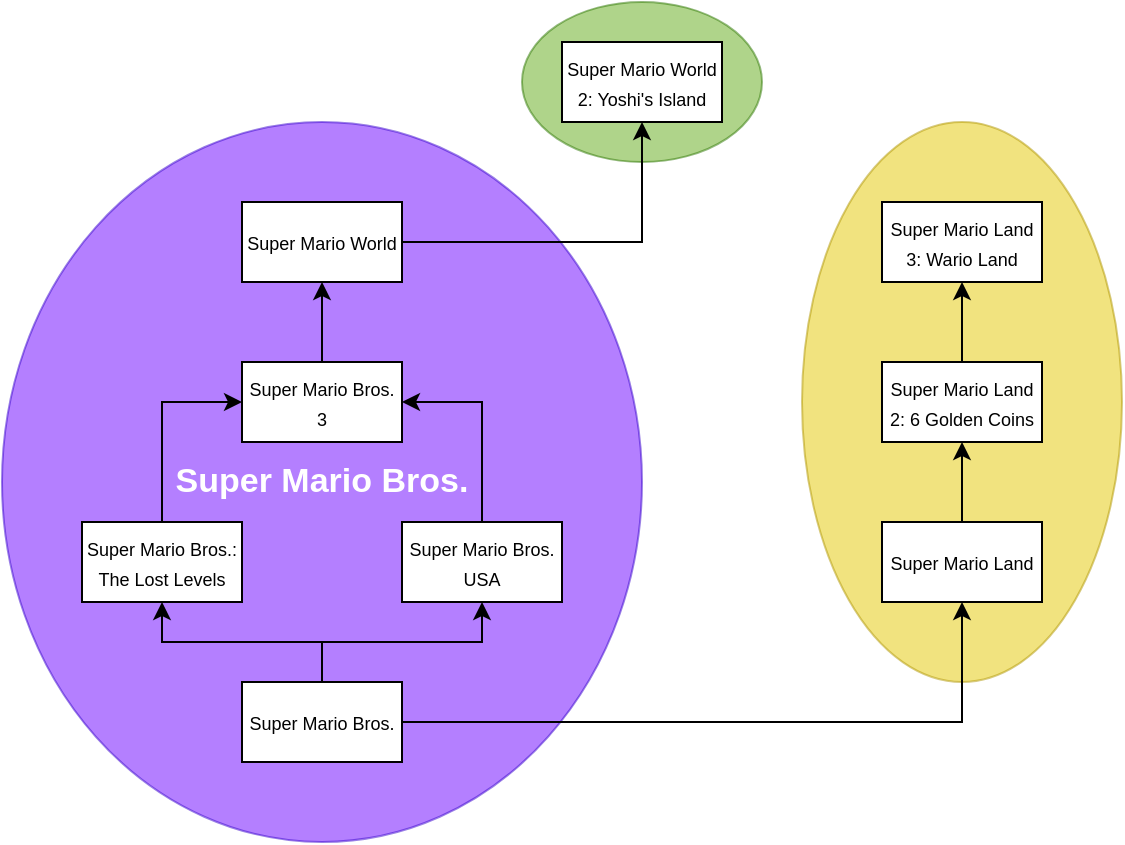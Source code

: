 <mxfile version="24.7.7">
  <diagram id="3228e29e-7158-1315-38df-8450db1d8a1d" name="Page-1">
    <mxGraphModel dx="1105" dy="546" grid="1" gridSize="10" guides="1" tooltips="1" connect="1" arrows="1" fold="1" page="1" pageScale="1" pageWidth="1169" pageHeight="827" background="none" math="0" shadow="0">
      <root>
        <mxCell id="0" />
        <mxCell id="1" parent="0" />
        <mxCell id="EU3ODfeAd3cBC0UywG_T-21719" value="" style="ellipse;whiteSpace=wrap;html=1;fillColor=#e3c800;fontColor=#000000;strokeColor=#B09500;opacity=50;" vertex="1" parent="1">
          <mxGeometry x="840" y="120" width="160" height="280" as="geometry" />
        </mxCell>
        <mxCell id="EU3ODfeAd3cBC0UywG_T-21710" value="" style="ellipse;whiteSpace=wrap;html=1;fillColor=#60a917;fontColor=#ffffff;strokeColor=#2D7600;opacity=50;" vertex="1" parent="1">
          <mxGeometry x="700" y="60" width="120" height="80" as="geometry" />
        </mxCell>
        <mxCell id="EU3ODfeAd3cBC0UywG_T-21694" value="&lt;b&gt;&lt;font style=&quot;font-size: 17px;&quot;&gt;Super Mario Bros.&lt;/font&gt;&lt;/b&gt;" style="ellipse;whiteSpace=wrap;html=1;fillColor=#6a00ff;strokeColor=#3700CC;fillOpacity=100;opacity=50;fontColor=#ffffff;" vertex="1" parent="1">
          <mxGeometry x="440" y="120" width="320" height="360" as="geometry" />
        </mxCell>
        <mxCell id="EU3ODfeAd3cBC0UywG_T-21705" style="edgeStyle=orthogonalEdgeStyle;rounded=0;orthogonalLoop=1;jettySize=auto;html=1;entryX=0;entryY=0.5;entryDx=0;entryDy=0;" edge="1" parent="1" source="EU3ODfeAd3cBC0UywG_T-21695" target="EU3ODfeAd3cBC0UywG_T-21698">
          <mxGeometry relative="1" as="geometry" />
        </mxCell>
        <mxCell id="EU3ODfeAd3cBC0UywG_T-21695" value="&lt;font style=&quot;font-size: 9px;&quot;&gt;Super Mario Bros.: The Lost Levels&lt;/font&gt;" style="rounded=0;whiteSpace=wrap;html=1;" vertex="1" parent="1">
          <mxGeometry x="480" y="320" width="80" height="40" as="geometry" />
        </mxCell>
        <mxCell id="EU3ODfeAd3cBC0UywG_T-21702" style="edgeStyle=orthogonalEdgeStyle;rounded=0;orthogonalLoop=1;jettySize=auto;html=1;entryX=0.5;entryY=1;entryDx=0;entryDy=0;" edge="1" parent="1" source="EU3ODfeAd3cBC0UywG_T-21696" target="EU3ODfeAd3cBC0UywG_T-21697">
          <mxGeometry relative="1" as="geometry" />
        </mxCell>
        <mxCell id="EU3ODfeAd3cBC0UywG_T-21703" style="edgeStyle=orthogonalEdgeStyle;rounded=0;orthogonalLoop=1;jettySize=auto;html=1;entryX=0.5;entryY=1;entryDx=0;entryDy=0;" edge="1" parent="1" source="EU3ODfeAd3cBC0UywG_T-21696" target="EU3ODfeAd3cBC0UywG_T-21695">
          <mxGeometry relative="1" as="geometry" />
        </mxCell>
        <mxCell id="EU3ODfeAd3cBC0UywG_T-21715" style="edgeStyle=orthogonalEdgeStyle;rounded=0;orthogonalLoop=1;jettySize=auto;html=1;entryX=0.5;entryY=1;entryDx=0;entryDy=0;" edge="1" parent="1" source="EU3ODfeAd3cBC0UywG_T-21696" target="EU3ODfeAd3cBC0UywG_T-21711">
          <mxGeometry relative="1" as="geometry" />
        </mxCell>
        <mxCell id="EU3ODfeAd3cBC0UywG_T-21696" value="&lt;font style=&quot;font-size: 9px;&quot;&gt;Super Mario Bros.&lt;/font&gt;" style="rounded=0;whiteSpace=wrap;html=1;" vertex="1" parent="1">
          <mxGeometry x="560" y="400" width="80" height="40" as="geometry" />
        </mxCell>
        <mxCell id="EU3ODfeAd3cBC0UywG_T-21704" style="edgeStyle=orthogonalEdgeStyle;rounded=0;orthogonalLoop=1;jettySize=auto;html=1;entryX=1;entryY=0.5;entryDx=0;entryDy=0;" edge="1" parent="1" source="EU3ODfeAd3cBC0UywG_T-21697" target="EU3ODfeAd3cBC0UywG_T-21698">
          <mxGeometry relative="1" as="geometry">
            <Array as="points">
              <mxPoint x="680" y="260" />
            </Array>
          </mxGeometry>
        </mxCell>
        <mxCell id="EU3ODfeAd3cBC0UywG_T-21697" value="&lt;font style=&quot;font-size: 9px;&quot;&gt;Super Mario Bros. USA&lt;/font&gt;" style="rounded=0;whiteSpace=wrap;html=1;" vertex="1" parent="1">
          <mxGeometry x="640" y="320" width="80" height="40" as="geometry" />
        </mxCell>
        <mxCell id="EU3ODfeAd3cBC0UywG_T-21706" style="edgeStyle=orthogonalEdgeStyle;rounded=0;orthogonalLoop=1;jettySize=auto;html=1;entryX=0.5;entryY=1;entryDx=0;entryDy=0;" edge="1" parent="1" source="EU3ODfeAd3cBC0UywG_T-21698" target="EU3ODfeAd3cBC0UywG_T-21699">
          <mxGeometry relative="1" as="geometry" />
        </mxCell>
        <mxCell id="EU3ODfeAd3cBC0UywG_T-21698" value="&lt;font style=&quot;font-size: 9px;&quot;&gt;Super Mario Bros. 3&lt;/font&gt;" style="rounded=0;whiteSpace=wrap;html=1;" vertex="1" parent="1">
          <mxGeometry x="560" y="240" width="80" height="40" as="geometry" />
        </mxCell>
        <mxCell id="EU3ODfeAd3cBC0UywG_T-21709" style="edgeStyle=orthogonalEdgeStyle;rounded=0;orthogonalLoop=1;jettySize=auto;html=1;entryX=0.5;entryY=1;entryDx=0;entryDy=0;" edge="1" parent="1" source="EU3ODfeAd3cBC0UywG_T-21699" target="EU3ODfeAd3cBC0UywG_T-21708">
          <mxGeometry relative="1" as="geometry" />
        </mxCell>
        <mxCell id="EU3ODfeAd3cBC0UywG_T-21699" value="&lt;font style=&quot;font-size: 9px;&quot;&gt;Super Mario World&lt;br&gt;&lt;/font&gt;" style="rounded=0;whiteSpace=wrap;html=1;" vertex="1" parent="1">
          <mxGeometry x="560" y="160" width="80" height="40" as="geometry" />
        </mxCell>
        <mxCell id="EU3ODfeAd3cBC0UywG_T-21708" value="&lt;font style=&quot;font-size: 9px;&quot;&gt;Super Mario World 2: Yoshi&#39;s Island&lt;br&gt;&lt;/font&gt;" style="rounded=0;whiteSpace=wrap;html=1;" vertex="1" parent="1">
          <mxGeometry x="720" y="80" width="80" height="40" as="geometry" />
        </mxCell>
        <mxCell id="EU3ODfeAd3cBC0UywG_T-21716" style="edgeStyle=orthogonalEdgeStyle;rounded=0;orthogonalLoop=1;jettySize=auto;html=1;entryX=0.5;entryY=1;entryDx=0;entryDy=0;" edge="1" parent="1" source="EU3ODfeAd3cBC0UywG_T-21711" target="EU3ODfeAd3cBC0UywG_T-21712">
          <mxGeometry relative="1" as="geometry" />
        </mxCell>
        <mxCell id="EU3ODfeAd3cBC0UywG_T-21711" value="&lt;font style=&quot;font-size: 9px;&quot;&gt;Super Mario Land&lt;br&gt;&lt;/font&gt;" style="rounded=0;whiteSpace=wrap;html=1;" vertex="1" parent="1">
          <mxGeometry x="880" y="320" width="80" height="40" as="geometry" />
        </mxCell>
        <mxCell id="EU3ODfeAd3cBC0UywG_T-21717" style="edgeStyle=orthogonalEdgeStyle;rounded=0;orthogonalLoop=1;jettySize=auto;html=1;entryX=0.5;entryY=1;entryDx=0;entryDy=0;" edge="1" parent="1" source="EU3ODfeAd3cBC0UywG_T-21712" target="EU3ODfeAd3cBC0UywG_T-21713">
          <mxGeometry relative="1" as="geometry" />
        </mxCell>
        <mxCell id="EU3ODfeAd3cBC0UywG_T-21712" value="&lt;font style=&quot;font-size: 9px;&quot;&gt;Super Mario Land 2: 6 Golden Coins&lt;br&gt;&lt;/font&gt;" style="rounded=0;whiteSpace=wrap;html=1;" vertex="1" parent="1">
          <mxGeometry x="880" y="240" width="80" height="40" as="geometry" />
        </mxCell>
        <mxCell id="EU3ODfeAd3cBC0UywG_T-21713" value="&lt;font style=&quot;font-size: 9px;&quot;&gt;Super Mario Land 3: Wario Land&lt;br&gt;&lt;/font&gt;" style="rounded=0;whiteSpace=wrap;html=1;" vertex="1" parent="1">
          <mxGeometry x="880" y="160" width="80" height="40" as="geometry" />
        </mxCell>
      </root>
    </mxGraphModel>
  </diagram>
</mxfile>
